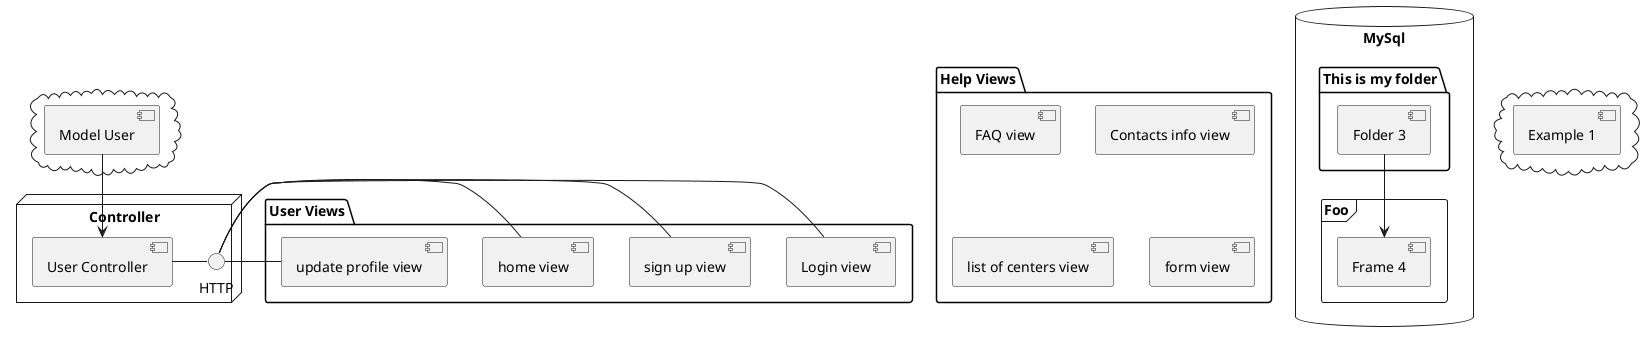 @startuml
'https://plantuml.com/component-diagram

database "MySql" {
  folder "This is my folder" {
    [Folder 3]
  }
  frame "Foo" {
    [Frame 4]
  }
}


package "User Views" {
  [Login view]
  [sign up view]
  [update profile view]
  [home view]
}

node "Controller" {
 [User Controller] - HTTP
 HTTP - [Login view]
 HTTP - [sign up view]
 HTTP - [home view]
 HTTP - [update profile view]
}


cloud {
  [Model User]
}

cloud {
  [Example 1]
}





package "Help Views"{
  [FAQ view]
  [Contacts info view]
  [list of centers view]
  [form view]
}





[Folder 3] --> [Frame 4]
[Model User] --> [User Controller]



@enduml